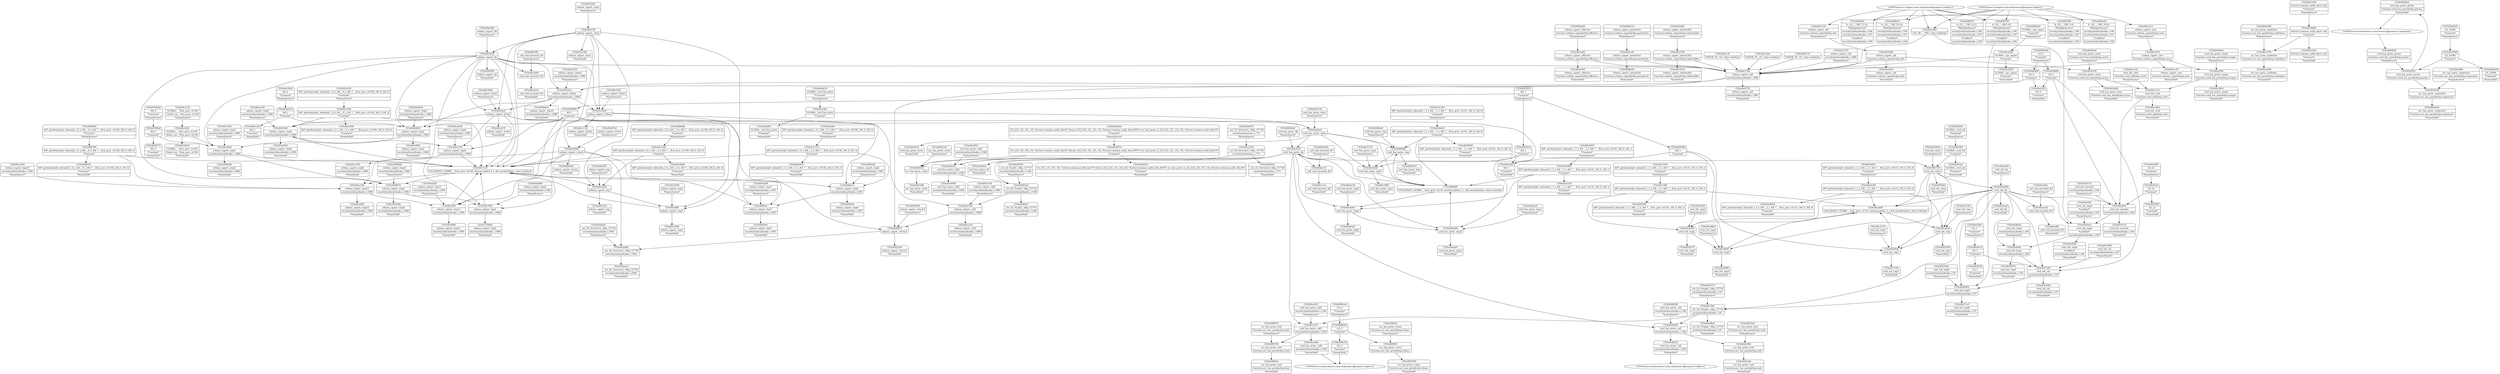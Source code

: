 digraph {
	CE0x40c0aa0 [shape=record,shape=Mrecord,label="{CE0x40c0aa0|selinux_capset:_if.end}"]
	CE0x40daf60 [shape=record,shape=Mrecord,label="{CE0x40daf60|GLOBAL:_cred_has_perm|*Constant*|*SummSink*}"]
	CE0x40d1010 [shape=record,shape=Mrecord,label="{CE0x40d1010|i64_2|*Constant*}"]
	CE0x40c6130 [shape=record,shape=Mrecord,label="{CE0x40c6130|cred_has_perm:_entry|*SummSource*}"]
	CE0x40df520 [shape=record,shape=Mrecord,label="{CE0x40df520|i64*_getelementptr_inbounds_(_6_x_i64_,_6_x_i64_*___llvm_gcov_ctr140,_i64_0,_i64_5)|*Constant*|*SummSink*}"]
	CE0x6039ab0 [shape=record,shape=Mrecord,label="{CE0x6039ab0|i64_0|*Constant*|*SummSource*}"]
	CE0x40e5860 [shape=record,shape=Mrecord,label="{CE0x40e5860|i64*_getelementptr_inbounds_(_2_x_i64_,_2_x_i64_*___llvm_gcov_ctr141,_i64_0,_i64_1)|*Constant*}"]
	CE0x40bc1a0 [shape=record,shape=Mrecord,label="{CE0x40bc1a0|i64_2|*Constant*|*SummSink*}"]
	CE0x40d1a60 [shape=record,shape=Mrecord,label="{CE0x40d1a60|avc_has_perm:_ssid|Function::avc_has_perm&Arg::ssid::|*SummSink*}"]
	CE0x40c9370 [shape=record,shape=Mrecord,label="{CE0x40c9370|i32_(i32,_i32,_i16,_i32,_%struct.common_audit_data*)*_bitcast_(i32_(i32,_i32,_i16,_i32,_%struct.common_audit_data.495*)*_avc_has_perm_to_i32_(i32,_i32,_i16,_i32,_%struct.common_audit_data*)*)|*Constant*}"]
	CE0x40cfc60 [shape=record,shape=Mrecord,label="{CE0x40cfc60|cred_sid:_tmp4|*LoadInst*|security/selinux/hooks.c,196|*SummSource*}"]
	CE0x40fba10 [shape=record,shape=Mrecord,label="{CE0x40fba10|selinux_capset:_tmp6|security/selinux/hooks.c,1987}"]
	CE0x40c3290 [shape=record,shape=Mrecord,label="{CE0x40c3290|selinux_capset:_tmp1|*SummSource*}"]
	CE0x40c3c60 [shape=record,shape=Mrecord,label="{CE0x40c3c60|selinux_capset:_tmp8|security/selinux/hooks.c,1989}"]
	CE0x40e89b0 [shape=record,shape=Mrecord,label="{CE0x40e89b0|i64*_getelementptr_inbounds_(_2_x_i64_,_2_x_i64_*___llvm_gcov_ctr141,_i64_0,_i64_0)|*Constant*|*SummSink*}"]
	CE0x40cf5d0 [shape=record,shape=Mrecord,label="{CE0x40cf5d0|i32_1|*Constant*|*SummSource*}"]
	CE0x40cce50 [shape=record,shape=Mrecord,label="{CE0x40cce50|selinux_capset:_call1|security/selinux/hooks.c,1989|*SummSink*}"]
	CE0x40d0e60 [shape=record,shape=Mrecord,label="{CE0x40d0e60|cred_has_perm:_tmp|*SummSource*}"]
	CE0x40e7f60 [shape=record,shape=Mrecord,label="{CE0x40e7f60|_ret_i32_%tmp6,_!dbg_!27716|security/selinux/hooks.c,197}"]
	"CONST[source:1(input),value:2(dynamic)][purpose:{object}]"
	CE0x40d0d80 [shape=record,shape=Mrecord,label="{CE0x40d0d80|cred_has_perm:_tmp}"]
	CE0x40d6bc0 [shape=record,shape=Mrecord,label="{CE0x40d6bc0|4:_i32,_:_CRE_20,24_|*MultipleSource*|security/selinux/hooks.c,196|security/selinux/hooks.c,197|*LoadInst*|security/selinux/hooks.c,196}"]
	CE0x40c4d60 [shape=record,shape=Mrecord,label="{CE0x40c4d60|%struct.common_audit_data*_null|*Constant*}"]
	CE0x40e2a30 [shape=record,shape=Mrecord,label="{CE0x40e2a30|selinux_capset:_tmp8|security/selinux/hooks.c,1989|*SummSource*}"]
	CE0x40d6a20 [shape=record,shape=Mrecord,label="{CE0x40d6a20|4:_i32,_:_CRE_16,20_|*MultipleSource*|security/selinux/hooks.c,196|security/selinux/hooks.c,197|*LoadInst*|security/selinux/hooks.c,196}"]
	CE0x40daaf0 [shape=record,shape=Mrecord,label="{CE0x40daaf0|cred_has_perm:_tmp3|*SummSink*}"]
	CE0x40f6f50 [shape=record,shape=Mrecord,label="{CE0x40f6f50|avc_has_perm:_tclass|Function::avc_has_perm&Arg::tclass::}"]
	CE0x40f3640 [shape=record,shape=Mrecord,label="{CE0x40f3640|cred_sid:_entry|*SummSink*}"]
	CE0x40e7960 [shape=record,shape=Mrecord,label="{CE0x40e7960|cred_sid:_sid|security/selinux/hooks.c,197|*SummSource*}"]
	CE0x40c1df0 [shape=record,shape=Mrecord,label="{CE0x40c1df0|selinux_capset:_tmp3|security/selinux/hooks.c,1986|*SummSource*}"]
	CE0x40bc250 [shape=record,shape=Mrecord,label="{CE0x40bc250|selinux_capset:_tmp|*SummSink*}"]
	CE0x40bbf90 [shape=record,shape=Mrecord,label="{CE0x40bbf90|i64_1|*Constant*}"]
	CE0x40f5380 [shape=record,shape=Mrecord,label="{CE0x40f5380|GLOBAL:_cred_sid|*Constant*}"]
	CE0x40d12a0 [shape=record,shape=Mrecord,label="{CE0x40d12a0|avc_has_perm:_entry|*SummSource*}"]
	CE0x40ceff0 [shape=record,shape=Mrecord,label="{CE0x40ceff0|_call_void_mcount()_#3|*SummSink*}"]
	CE0x40e4e30 [shape=record,shape=Mrecord,label="{CE0x40e4e30|cred_has_perm:_tmp2|*SummSource*}"]
	CE0x60399a0 [shape=record,shape=Mrecord,label="{CE0x60399a0|i64_0|*Constant*}"]
	CE0x40c5560 [shape=record,shape=Mrecord,label="{CE0x40c5560|avc_has_perm:_auditdata|Function::avc_has_perm&Arg::auditdata::|*SummSink*}"]
	CE0x40cfe90 [shape=record,shape=Mrecord,label="{CE0x40cfe90|cred_sid:_tmp5|security/selinux/hooks.c,196}"]
	CE0x40dad10 [shape=record,shape=Mrecord,label="{CE0x40dad10|_call_void_mcount()_#3|*SummSource*}"]
	CE0x40c3810 [shape=record,shape=Mrecord,label="{CE0x40c3810|i64_1|*Constant*|*SummSource*}"]
	CE0x40cc610 [shape=record,shape=Mrecord,label="{CE0x40cc610|cred_has_perm:_call1|security/selinux/hooks.c,1506|*SummSource*}"]
	CE0x40dada0 [shape=record,shape=Mrecord,label="{CE0x40dada0|cred_has_perm:_entry}"]
	CE0x40ceb20 [shape=record,shape=Mrecord,label="{CE0x40ceb20|_call_void_mcount()_#3|*SummSink*}"]
	CE0x40e8de0 [shape=record,shape=Mrecord,label="{CE0x40e8de0|cred_sid:_tmp5|security/selinux/hooks.c,196|*SummSource*}"]
	CE0x40d71c0 [shape=record,shape=Mrecord,label="{CE0x40d71c0|cred_sid:_tmp6|security/selinux/hooks.c,197|*SummSink*}"]
	CE0x40dae10 [shape=record,shape=Mrecord,label="{CE0x40dae10|GLOBAL:_cred_has_perm|*Constant*|*SummSource*}"]
	CE0x40c5700 [shape=record,shape=Mrecord,label="{CE0x40c5700|avc_has_perm:_auditdata|Function::avc_has_perm&Arg::auditdata::}"]
	CE0x40c53e0 [shape=record,shape=Mrecord,label="{CE0x40c53e0|%struct.common_audit_data*_null|*Constant*|*SummSink*}"]
	CE0x40ce430 [shape=record,shape=Mrecord,label="{CE0x40ce430|i64*_getelementptr_inbounds_(_6_x_i64_,_6_x_i64_*___llvm_gcov_ctr140,_i64_0,_i64_4)|*Constant*|*SummSource*}"]
	CE0x40f6fc0 [shape=record,shape=Mrecord,label="{CE0x40f6fc0|avc_has_perm:_tclass|Function::avc_has_perm&Arg::tclass::|*SummSource*}"]
	CE0x40bc040 [shape=record,shape=Mrecord,label="{CE0x40bc040|selinux_capset:_bb|*SummSource*}"]
	CE0x40c2e70 [shape=record,shape=Mrecord,label="{CE0x40c2e70|selinux_capset:_if.end|*SummSink*}"]
	CE0x40c7860 [shape=record,shape=Mrecord,label="{CE0x40c7860|cred_has_perm:_tmp1|*SummSink*}"]
	CE0x5499b00 [shape=record,shape=Mrecord,label="{CE0x5499b00|selinux_capset:_tmp4|security/selinux/hooks.c,1986|*SummSource*}"]
	CE0x40d3660 [shape=record,shape=Mrecord,label="{CE0x40d3660|i64_1|*Constant*}"]
	CE0x40e7b30 [shape=record,shape=Mrecord,label="{CE0x40e7b30|selinux_capset:_inheritable|Function::selinux_capset&Arg::inheritable::|*SummSink*}"]
	CE0x39b7060 [shape=record,shape=Mrecord,label="{CE0x39b7060|selinux_capset:_tmp5|security/selinux/hooks.c,1986}"]
	CE0x40ddfe0 [shape=record,shape=Mrecord,label="{CE0x40ddfe0|cred_has_perm:_perms|Function::cred_has_perm&Arg::perms::|*SummSink*}"]
	CE0x40db420 [shape=record,shape=Mrecord,label="{CE0x40db420|cred_has_perm:_call|security/selinux/hooks.c,1506|*SummSink*}"]
	CE0x40ce300 [shape=record,shape=Mrecord,label="{CE0x40ce300|i64*_getelementptr_inbounds_(_6_x_i64_,_6_x_i64_*___llvm_gcov_ctr140,_i64_0,_i64_4)|*Constant*}"]
	CE0x40ca690 [shape=record,shape=Mrecord,label="{CE0x40ca690|COLLAPSED:_GCMRE___llvm_gcov_ctr131_internal_global_2_x_i64_zeroinitializer:_elem_0:default:}"]
	CE0x40c31e0 [shape=record,shape=Mrecord,label="{CE0x40c31e0|COLLAPSED:_GCMRE___llvm_gcov_ctr140_internal_global_6_x_i64_zeroinitializer:_elem_0:default:}"]
	CE0x40e6e80 [shape=record,shape=Mrecord,label="{CE0x40e6e80|i64*_getelementptr_inbounds_(_2_x_i64_,_2_x_i64_*___llvm_gcov_ctr131,_i64_0,_i64_0)|*Constant*}"]
	CE0x40ddf00 [shape=record,shape=Mrecord,label="{CE0x40ddf00|cred_has_perm:_perms|Function::cred_has_perm&Arg::perms::|*SummSource*}"]
	CE0x40cd5a0 [shape=record,shape=Mrecord,label="{CE0x40cd5a0|GLOBAL:___llvm_gcov_ctr140|Global_var:__llvm_gcov_ctr140|*SummSink*}"]
	CE0x40d43b0 [shape=record,shape=Mrecord,label="{CE0x40d43b0|_ret_i32_%call2,_!dbg_!27719|security/selinux/hooks.c,1508|*SummSource*}"]
	CE0x40cd1f0 [shape=record,shape=Mrecord,label="{CE0x40cd1f0|selinux_capset:_tmp11|security/selinux/hooks.c,1990}"]
	CE0x40c7df0 [shape=record,shape=Mrecord,label="{CE0x40c7df0|i64*_getelementptr_inbounds_(_2_x_i64_,_2_x_i64_*___llvm_gcov_ctr131,_i64_0,_i64_1)|*Constant*}"]
	CE0x40d35f0 [shape=record,shape=Mrecord,label="{CE0x40d35f0|i64*_getelementptr_inbounds_(_2_x_i64_,_2_x_i64_*___llvm_gcov_ctr131,_i64_0,_i64_1)|*Constant*|*SummSink*}"]
	CE0x40ce720 [shape=record,shape=Mrecord,label="{CE0x40ce720|selinux_capset:_old|Function::selinux_capset&Arg::old::|*SummSource*}"]
	CE0x40c0730 [shape=record,shape=Mrecord,label="{CE0x40c0730|selinux_capset:_call|security/selinux/hooks.c,1984|*SummSink*}"]
	CE0x40ca260 [shape=record,shape=Mrecord,label="{CE0x40ca260|selinux_capset:_tmp10|security/selinux/hooks.c,1990|*SummSource*}"]
	CE0x40e0770 [shape=record,shape=Mrecord,label="{CE0x40e0770|_ret_i32_%tmp6,_!dbg_!27716|security/selinux/hooks.c,197|*SummSource*}"]
	CE0x40c3dc0 [shape=record,shape=Mrecord,label="{CE0x40c3dc0|cred_has_perm:_target|Function::cred_has_perm&Arg::target::|*SummSink*}"]
	CE0x40df420 [shape=record,shape=Mrecord,label="{CE0x40df420|_ret_i32_%call2,_!dbg_!27719|security/selinux/hooks.c,1508|*SummSink*}"]
	CE0x40c60a0 [shape=record,shape=Mrecord,label="{CE0x40c60a0|cred_has_perm:_actor|Function::cred_has_perm&Arg::actor::|*SummSource*}"]
	CE0x40c6e90 [shape=record,shape=Mrecord,label="{CE0x40c6e90|selinux_capset:_tmp2|security/selinux/hooks.c,1986|*SummSource*}"]
	CE0x40c8680 [shape=record,shape=Mrecord,label="{CE0x40c8680|i32_0|*Constant*}"]
	CE0x40c2d10 [shape=record,shape=Mrecord,label="{CE0x40c2d10|selinux_capset:_tobool|security/selinux/hooks.c,1986}"]
	CE0x40cc120 [shape=record,shape=Mrecord,label="{CE0x40cc120|GLOBAL:___llvm_gcov_ctr140|Global_var:__llvm_gcov_ctr140|*SummSource*}"]
	CE0x40c3550 [shape=record,shape=Mrecord,label="{CE0x40c3550|selinux_capset:_tobool|security/selinux/hooks.c,1986|*SummSource*}"]
	CE0x40bb750 [shape=record,shape=Mrecord,label="{CE0x40bb750|VOIDTB_TE:_CE:_elem_0:default:}"]
	CE0x40c2370 [shape=record,shape=Mrecord,label="{CE0x40c2370|selinux_capset:_call|security/selinux/hooks.c,1984|*SummSource*}"]
	CE0x40cc0b0 [shape=record,shape=Mrecord,label="{CE0x40cc0b0|selinux_capset:_tmp3|security/selinux/hooks.c,1986}"]
	CE0x40d2e90 [shape=record,shape=Mrecord,label="{CE0x40d2e90|selinux_capset:_retval.0|*SummSink*}"]
	CE0x40e4a80 [shape=record,shape=Mrecord,label="{CE0x40e4a80|selinux_capset:_tmp7|security/selinux/hooks.c,1987|*SummSource*}"]
	CE0x40d4600 [shape=record,shape=Mrecord,label="{CE0x40d4600|selinux_capset:_tmp2|security/selinux/hooks.c,1986}"]
	CE0x40e5f20 [shape=record,shape=Mrecord,label="{CE0x40e5f20|cred_has_perm:_perms|Function::cred_has_perm&Arg::perms::}"]
	CE0x40e29c0 [shape=record,shape=Mrecord,label="{CE0x40e29c0|selinux_capset:_tmp8|security/selinux/hooks.c,1989|*SummSink*}"]
	CE0x5fb8860 [shape=record,shape=Mrecord,label="{CE0x5fb8860|i64*_getelementptr_inbounds_(_6_x_i64_,_6_x_i64_*___llvm_gcov_ctr140,_i64_0,_i64_5)|*Constant*|*SummSource*}"]
	CE0x40db530 [shape=record,shape=Mrecord,label="{CE0x40db530|avc_has_perm:_entry}"]
	CE0x40e2b30 [shape=record,shape=Mrecord,label="{CE0x40e2b30|selinux_capset:_tmp9|security/selinux/hooks.c,1989|*SummSource*}"]
	CE0x40e1180 [shape=record,shape=Mrecord,label="{CE0x40e1180|selinux_capset:_tmp9|security/selinux/hooks.c,1989|*SummSink*}"]
	CE0x40d19a0 [shape=record,shape=Mrecord,label="{CE0x40d19a0|avc_has_perm:_ssid|Function::avc_has_perm&Arg::ssid::|*SummSource*}"]
	CE0x40e9070 [shape=record,shape=Mrecord,label="{CE0x40e9070|cred_sid:_tmp5|security/selinux/hooks.c,196|*SummSink*}"]
	"CONST[source:0(mediator),value:2(dynamic)][purpose:{object}]"
	CE0x40e55c0 [shape=record,shape=Mrecord,label="{CE0x40e55c0|i64_1|*Constant*}"]
	CE0x40e27f0 [shape=record,shape=Mrecord,label="{CE0x40e27f0|selinux_capset:_entry}"]
	CE0x40e6890 [shape=record,shape=Mrecord,label="{CE0x40e6890|i64*_getelementptr_inbounds_(_2_x_i64_,_2_x_i64_*___llvm_gcov_ctr131,_i64_0,_i64_0)|*Constant*|*SummSink*}"]
	CE0x40d1900 [shape=record,shape=Mrecord,label="{CE0x40d1900|avc_has_perm:_ssid|Function::avc_has_perm&Arg::ssid::}"]
	CE0x40e8c10 [shape=record,shape=Mrecord,label="{CE0x40e8c10|i32_1|*Constant*}"]
	CE0x40f7090 [shape=record,shape=Mrecord,label="{CE0x40f7090|avc_has_perm:_tclass|Function::avc_has_perm&Arg::tclass::|*SummSink*}"]
	CE0x40e91f0 [shape=record,shape=Mrecord,label="{CE0x40e91f0|i32_1|*Constant*|*SummSink*}"]
	CE0x40ca700 [shape=record,shape=Mrecord,label="{CE0x40ca700|cred_sid:_tmp|*SummSource*}"]
	CE0x40d9350 [shape=record,shape=Mrecord,label="{CE0x40d9350|selinux_capset:_retval.0|*SummSource*}"]
	CE0x40c8f20 [shape=record,shape=Mrecord,label="{CE0x40c8f20|cred_has_perm:_call2|security/selinux/hooks.c,1508|*SummSource*}"]
	CE0x40f6740 [shape=record,shape=Mrecord,label="{CE0x40f6740|avc_has_perm:_tsid|Function::avc_has_perm&Arg::tsid::}"]
	CE0x40ca0f0 [shape=record,shape=Mrecord,label="{CE0x40ca0f0|selinux_capset:_tmp10|security/selinux/hooks.c,1990|*SummSink*}"]
	CE0x40e0660 [shape=record,shape=Mrecord,label="{CE0x40e0660|cred_sid:_entry|*SummSource*}"]
	CE0x5499b70 [shape=record,shape=Mrecord,label="{CE0x5499b70|selinux_capset:_tmp4|security/selinux/hooks.c,1986}"]
	CE0x40cb6f0 [shape=record,shape=Mrecord,label="{CE0x40cb6f0|selinux_capset:_inheritable|Function::selinux_capset&Arg::inheritable::|*SummSource*}"]
	CE0x40c6c20 [shape=record,shape=Mrecord,label="{CE0x40c6c20|cred_has_perm:_bb}"]
	CE0x40c2b00 [shape=record,shape=Mrecord,label="{CE0x40c2b00|_call_void_mcount()_#3}"]
	CE0x40e13e0 [shape=record,shape=Mrecord,label="{CE0x40e13e0|selinux_capset:_call1|security/selinux/hooks.c,1989}"]
	CE0x40daa30 [shape=record,shape=Mrecord,label="{CE0x40daa30|cred_has_perm:_tmp3|*SummSource*}"]
	CE0x40f5500 [shape=record,shape=Mrecord,label="{CE0x40f5500|GLOBAL:_cred_sid|*Constant*|*SummSource*}"]
	CE0x40c9090 [shape=record,shape=Mrecord,label="{CE0x40c9090|cred_has_perm:_call2|security/selinux/hooks.c,1508|*SummSink*}"]
	CE0x40ce9a0 [shape=record,shape=Mrecord,label="{CE0x40ce9a0|128:_i8*,_:_CRE:_elem_0:default:}"]
	CE0x40cef20 [shape=record,shape=Mrecord,label="{CE0x40cef20|_call_void_mcount()_#3|*SummSource*}"]
	CE0x40e60e0 [shape=record,shape=Mrecord,label="{CE0x40e60e0|cred_has_perm:_target|Function::cred_has_perm&Arg::target::|*SummSource*}"]
	CE0x40c8e40 [shape=record,shape=Mrecord,label="{CE0x40c8e40|cred_has_perm:_call2|security/selinux/hooks.c,1508}"]
	CE0x40d00e0 [shape=record,shape=Mrecord,label="{CE0x40d00e0|GLOBAL:_cap_capset|*Constant*|*SummSource*}"]
	CE0x40c34a0 [shape=record,shape=Mrecord,label="{CE0x40c34a0|i64_2|*Constant*|*SummSource*}"]
	CE0x5774860 [shape=record,shape=Mrecord,label="{CE0x5774860|selinux_capset:_tmp5|security/selinux/hooks.c,1986|*SummSink*}"]
	CE0x40e5330 [shape=record,shape=Mrecord,label="{CE0x40e5330|selinux_capset:_tmp9|security/selinux/hooks.c,1989}"]
	CE0x40f6bb0 [shape=record,shape=Mrecord,label="{CE0x40f6bb0|i16_2|*Constant*}"]
	CE0x40f6e50 [shape=record,shape=Mrecord,label="{CE0x40f6e50|i16_2|*Constant*|*SummSink*}"]
	CE0x40cbec0 [shape=record,shape=Mrecord,label="{CE0x40cbec0|_ret_i32_%retval.0,_!dbg_!27726|security/selinux/hooks.c,1990|*SummSink*}"]
	CE0x40c5c80 [shape=record,shape=Mrecord,label="{CE0x40c5c80|i64_1|*Constant*|*SummSink*}"]
	CE0x40bd560 [shape=record,shape=Mrecord,label="{CE0x40bd560|i32_0|*Constant*|*SummSource*}"]
	CE0x40cfae0 [shape=record,shape=Mrecord,label="{CE0x40cfae0|cred_sid:_tmp4|*LoadInst*|security/selinux/hooks.c,196}"]
	CE0x40d0df0 [shape=record,shape=Mrecord,label="{CE0x40d0df0|COLLAPSED:_GCMRE___llvm_gcov_ctr141_internal_global_2_x_i64_zeroinitializer:_elem_0:default:}"]
	CE0x40c1920 [shape=record,shape=Mrecord,label="{CE0x40c1920|selinux_capset:_tmp}"]
	CE0x40e0d70 [shape=record,shape=Mrecord,label="{CE0x40e0d70|i64*_getelementptr_inbounds_(_2_x_i64_,_2_x_i64_*___llvm_gcov_ctr141,_i64_0,_i64_1)|*Constant*|*SummSource*}"]
	CE0x40cc470 [shape=record,shape=Mrecord,label="{CE0x40cc470|cred_has_perm:_call1|security/selinux/hooks.c,1506}"]
	CE0x40cd0f0 [shape=record,shape=Mrecord,label="{CE0x40cd0f0|selinux_capset:_tmp11|security/selinux/hooks.c,1990|*SummSink*}"]
	CE0x40cf710 [shape=record,shape=Mrecord,label="{CE0x40cf710|cred_sid:_security|security/selinux/hooks.c,196|*SummSource*}"]
	CE0x40e7ce0 [shape=record,shape=Mrecord,label="{CE0x40e7ce0|cred_sid:_cred|Function::cred_sid&Arg::cred::|*SummSource*}"]
	CE0x40cf3b0 [shape=record,shape=Mrecord,label="{CE0x40cf3b0|i32_22|*Constant*|*SummSink*}"]
	CE0x40fcd00 [shape=record,shape=Mrecord,label="{CE0x40fcd00|i64*_getelementptr_inbounds_(_6_x_i64_,_6_x_i64_*___llvm_gcov_ctr140,_i64_0,_i64_3)|*Constant*|*SummSource*}"]
	CE0x40e5a00 [shape=record,shape=Mrecord,label="{CE0x40e5a00|selinux_capset:_effective|Function::selinux_capset&Arg::effective::}"]
	CE0x40cfd40 [shape=record,shape=Mrecord,label="{CE0x40cfd40|cred_sid:_tmp4|*LoadInst*|security/selinux/hooks.c,196|*SummSink*}"]
	CE0x40db380 [shape=record,shape=Mrecord,label="{CE0x40db380|cred_has_perm:_call|security/selinux/hooks.c,1506|*SummSource*}"]
	CE0x40c20b0 [shape=record,shape=Mrecord,label="{CE0x40c20b0|selinux_capset:_tmp1|*SummSink*}"]
	CE0x40f6870 [shape=record,shape=Mrecord,label="{CE0x40f6870|avc_has_perm:_tsid|Function::avc_has_perm&Arg::tsid::|*SummSource*}"]
	CE0x40de980 [shape=record,shape=Mrecord,label="{CE0x40de980|selinux_capset:_tmp5|security/selinux/hooks.c,1986|*SummSource*}"]
	CE0x40fa9c0 [shape=record,shape=Mrecord,label="{CE0x40fa9c0|selinux_capset:_tmp7|security/selinux/hooks.c,1987|*SummSink*}"]
	CE0x40e7290 [shape=record,shape=Mrecord,label="{CE0x40e7290|cred_sid:_sid|security/selinux/hooks.c,197}"]
	CE0x40c0100 [shape=record,shape=Mrecord,label="{CE0x40c0100|selinux_capset:_effective|Function::selinux_capset&Arg::effective::|*SummSink*}"]
	CE0x40e7c10 [shape=record,shape=Mrecord,label="{CE0x40e7c10|cred_sid:_cred|Function::cred_sid&Arg::cred::}"]
	CE0x40dcca0 [shape=record,shape=Mrecord,label="{CE0x40dcca0|selinux_capset:_permitted|Function::selinux_capset&Arg::permitted::}"]
	CE0x40c9610 [shape=record,shape=Mrecord,label="{CE0x40c9610|i32_(i32,_i32,_i16,_i32,_%struct.common_audit_data*)*_bitcast_(i32_(i32,_i32,_i16,_i32,_%struct.common_audit_data.495*)*_avc_has_perm_to_i32_(i32,_i32,_i16,_i32,_%struct.common_audit_data*)*)|*Constant*|*SummSink*}"]
	CE0x40be830 [shape=record,shape=Mrecord,label="{CE0x40be830|selinux_capset:_return|*SummSink*}"]
	CE0x40ca620 [shape=record,shape=Mrecord,label="{CE0x40ca620|cred_sid:_tmp}"]
	CE0x40c7c90 [shape=record,shape=Mrecord,label="{CE0x40c7c90|cred_sid:_tmp1|*SummSink*}"]
	CE0x40e1cc0 [shape=record,shape=Mrecord,label="{CE0x40e1cc0|_call_void_mcount()_#3|*SummSink*}"]
	CE0x40dcc30 [shape=record,shape=Mrecord,label="{CE0x40dcc30|VOIDTB_TE:_CE:_elem_0:default:}"]
	CE0x39b70d0 [shape=record,shape=Mrecord,label="{CE0x39b70d0|selinux_capset:_tmp4|security/selinux/hooks.c,1986|*SummSink*}"]
	CE0x40e6280 [shape=record,shape=Mrecord,label="{CE0x40e6280|avc_has_perm:_auditdata|Function::avc_has_perm&Arg::auditdata::|*SummSource*}"]
	CE0x40cc6d0 [shape=record,shape=Mrecord,label="{CE0x40cc6d0|cred_has_perm:_call1|security/selinux/hooks.c,1506|*SummSink*}"]
	CE0x5fb8760 [shape=record,shape=Mrecord,label="{CE0x5fb8760|i64*_getelementptr_inbounds_(_6_x_i64_,_6_x_i64_*___llvm_gcov_ctr140,_i64_0,_i64_5)|*Constant*}"]
	CE0x40d0be0 [shape=record,shape=Mrecord,label="{CE0x40d0be0|cred_has_perm:_bb|*SummSource*}"]
	CE0x40ca510 [shape=record,shape=Mrecord,label="{CE0x40ca510|selinux_capset:_new|Function::selinux_capset&Arg::new::|*SummSource*}"]
	CE0x40f5df0 [shape=record,shape=Mrecord,label="{CE0x40f5df0|4:_i32,_:_CRE_0,4_|*MultipleSource*|security/selinux/hooks.c,196|security/selinux/hooks.c,197|*LoadInst*|security/selinux/hooks.c,196}"]
	CE0x40c8370 [shape=record,shape=Mrecord,label="{CE0x40c8370|cred_sid:_tmp2|*SummSink*}"]
	CE0x40c0ff0 [shape=record,shape=Mrecord,label="{CE0x40c0ff0|selinux_capset:_tmp1}"]
	CE0x40c4000 [shape=record,shape=Mrecord,label="{CE0x40c4000|i32_16384|*Constant*}"]
	"CONST[source:0(mediator),value:0(static)][purpose:{operation}]"
	CE0x40ddcb0 [shape=record,shape=Mrecord,label="{CE0x40ddcb0|i32_16384|*Constant*|*SummSource*}"]
	CE0x40c4fb0 [shape=record,shape=Mrecord,label="{CE0x40c4fb0|avc_has_perm:_requested|Function::avc_has_perm&Arg::requested::|*SummSource*}"]
	CE0x40e1450 [shape=record,shape=Mrecord,label="{CE0x40e1450|selinux_capset:_call1|security/selinux/hooks.c,1989|*SummSource*}"]
	CE0x40dd770 [shape=record,shape=Mrecord,label="{CE0x40dd770|i64_0|*Constant*|*SummSink*}"]
	CE0x40ddf70 [shape=record,shape=Mrecord,label="{CE0x40ddf70|selinux_capset:_retval.0}"]
	CE0x40e5630 [shape=record,shape=Mrecord,label="{CE0x40e5630|cred_has_perm:_tmp1}"]
	CE0x40cee50 [shape=record,shape=Mrecord,label="{CE0x40cee50|_call_void_mcount()_#3}"]
	CE0x40c17c0 [shape=record,shape=Mrecord,label="{CE0x40c17c0|selinux_capset:_if.then|*SummSink*}"]
	CE0x40bd480 [shape=record,shape=Mrecord,label="{CE0x40bd480|i32_0|*Constant*}"]
	CE0x40bba00 [shape=record,shape=Mrecord,label="{CE0x40bba00|selinux_capset:_effective|Function::selinux_capset&Arg::effective::|*SummSource*}"]
	CE0x40ccde0 [shape=record,shape=Mrecord,label="{CE0x40ccde0|GLOBAL:_cred_has_perm|*Constant*}"]
	"CONST[source:0(mediator),value:2(dynamic)][purpose:{subject}]"
	CE0x40c2790 [shape=record,shape=Mrecord,label="{CE0x40c2790|selinux_capset:_inheritable|Function::selinux_capset&Arg::inheritable::}"]
	CE0x40cbbd0 [shape=record,shape=Mrecord,label="{CE0x40cbbd0|_ret_i32_%retval.0,_!dbg_!27726|security/selinux/hooks.c,1990}"]
	CE0x40d42a0 [shape=record,shape=Mrecord,label="{CE0x40d42a0|_ret_i32_%call2,_!dbg_!27719|security/selinux/hooks.c,1508}"]
	CE0x40cd7e0 [shape=record,shape=Mrecord,label="{CE0x40cd7e0|selinux_capset:_return|*SummSource*}"]
	CE0x40e7ba0 [shape=record,shape=Mrecord,label="{CE0x40e7ba0|VOIDTB_TE:_CE:_elem_0:default:}"]
	CE0x40da990 [shape=record,shape=Mrecord,label="{CE0x40da990|cred_has_perm:_tmp3}"]
	CE0x40e7db0 [shape=record,shape=Mrecord,label="{CE0x40e7db0|cred_sid:_cred|Function::cred_sid&Arg::cred::|*SummSink*}"]
	CE0x40fded0 [shape=record,shape=Mrecord,label="{CE0x40fded0|selinux_capset:_tmp6|security/selinux/hooks.c,1987|*SummSink*}"]
	CE0x40ca160 [shape=record,shape=Mrecord,label="{CE0x40ca160|selinux_capset:_tmp10|security/selinux/hooks.c,1990}"]
	CE0x4101500 [shape=record,shape=Mrecord,label="{CE0x4101500|i64*_getelementptr_inbounds_(_2_x_i64_,_2_x_i64_*___llvm_gcov_ctr141,_i64_0,_i64_0)|*Constant*|*SummSource*}"]
	CE0x40e6a90 [shape=record,shape=Mrecord,label="{CE0x40e6a90|cred_sid:_bb|*SummSource*}"]
	CE0x40db280 [shape=record,shape=Mrecord,label="{CE0x40db280|selinux_capset:_permitted|Function::selinux_capset&Arg::permitted::|*SummSink*}"]
	CE0x40d1490 [shape=record,shape=Mrecord,label="{CE0x40d1490|avc_has_perm:_entry|*SummSink*}"]
	CE0x40db9d0 [shape=record,shape=Mrecord,label="{CE0x40db9d0|i64*_getelementptr_inbounds_(_6_x_i64_,_6_x_i64_*___llvm_gcov_ctr140,_i64_0,_i64_0)|*Constant*|*SummSource*}"]
	CE0x40de910 [shape=record,shape=Mrecord,label="{CE0x40de910|i64*_getelementptr_inbounds_(_6_x_i64_,_6_x_i64_*___llvm_gcov_ctr140,_i64_0,_i64_3)|*Constant*|*SummSink*}"]
	CE0x40c0040 [shape=record,shape=Mrecord,label="{CE0x40c0040|selinux_capset:_return}"]
	CE0x40e5550 [shape=record,shape=Mrecord,label="{CE0x40e5550|i64*_getelementptr_inbounds_(_2_x_i64_,_2_x_i64_*___llvm_gcov_ctr141,_i64_0,_i64_1)|*Constant*|*SummSink*}"]
	CE0x40e4ea0 [shape=record,shape=Mrecord,label="{CE0x40e4ea0|cred_has_perm:_tmp2|*SummSink*}"]
	CE0x40e08a0 [shape=record,shape=Mrecord,label="{CE0x40e08a0|_ret_i32_%tmp6,_!dbg_!27716|security/selinux/hooks.c,197|*SummSink*}"]
	CE0x40f5f50 [shape=record,shape=Mrecord,label="{CE0x40f5f50|4:_i32,_:_CRE_4,8_|*MultipleSource*|security/selinux/hooks.c,196|security/selinux/hooks.c,197|*LoadInst*|security/selinux/hooks.c,196}"]
	CE0x40c3760 [shape=record,shape=Mrecord,label="{CE0x40c3760|selinux_capset:_call|security/selinux/hooks.c,1984}"]
	CE0x40cbd50 [shape=record,shape=Mrecord,label="{CE0x40cbd50|_ret_i32_%retval.0,_!dbg_!27726|security/selinux/hooks.c,1990|*SummSource*}"]
	CE0x40bc0f0 [shape=record,shape=Mrecord,label="{CE0x40bc0f0|_call_void_mcount()_#3|*SummSource*}"]
	CE0x40c0520 [shape=record,shape=Mrecord,label="{CE0x40c0520|selinux_capset:_bb}"]
	CE0x40e6400 [shape=record,shape=Mrecord,label="{CE0x40e6400|cred_sid:_bb}"]
	CE0x40db210 [shape=record,shape=Mrecord,label="{CE0x40db210|selinux_capset:_permitted|Function::selinux_capset&Arg::permitted::|*SummSource*}"]
	CE0x40cf2c0 [shape=record,shape=Mrecord,label="{CE0x40cf2c0|i32_22|*Constant*}"]
	CE0x40d70a0 [shape=record,shape=Mrecord,label="{CE0x40d70a0|cred_sid:_tmp6|security/selinux/hooks.c,197|*SummSource*}"]
	CE0x40e6f50 [shape=record,shape=Mrecord,label="{CE0x40e6f50|i64*_getelementptr_inbounds_(_2_x_i64_,_2_x_i64_*___llvm_gcov_ctr131,_i64_0,_i64_0)|*Constant*|*SummSource*}"]
	CE0x40dde00 [shape=record,shape=Mrecord,label="{CE0x40dde00|i32_16384|*Constant*|*SummSink*}"]
	CE0x40c6de0 [shape=record,shape=Mrecord,label="{CE0x40c6de0|cred_has_perm:_bb|*SummSink*}"]
	"CONST[source:1(input),value:2(dynamic)][purpose:{subject}]"
	CE0x40f6010 [shape=record,shape=Mrecord,label="{CE0x40f6010|4:_i32,_:_CRE_8,12_|*MultipleSource*|security/selinux/hooks.c,196|security/selinux/hooks.c,197|*LoadInst*|security/selinux/hooks.c,196}"]
	CE0x40cc040 [shape=record,shape=Mrecord,label="{CE0x40cc040|GLOBAL:___llvm_gcov_ctr140|Global_var:__llvm_gcov_ctr140}"]
	CE0x40c8840 [shape=record,shape=Mrecord,label="{CE0x40c8840|cred_sid:_tmp3}"]
	CE0x40cd2f0 [shape=record,shape=Mrecord,label="{CE0x40cd2f0|selinux_capset:_tmp11|security/selinux/hooks.c,1990|*SummSource*}"]
	CE0x40e6ca0 [shape=record,shape=Mrecord,label="{CE0x40e6ca0|cred_sid:_bb|*SummSink*}"]
	CE0x40c8980 [shape=record,shape=Mrecord,label="{CE0x40c8980|cred_sid:_tmp3|*SummSink*}"]
	CE0x40c8300 [shape=record,shape=Mrecord,label="{CE0x40c8300|cred_sid:_tmp2|*SummSource*}"]
	CE0x5499a90 [shape=record,shape=Mrecord,label="{CE0x5499a90|selinux_capset:_tmp3|security/selinux/hooks.c,1986|*SummSink*}"]
	CE0x5e7e1c0 [shape=record,shape=Mrecord,label="{CE0x5e7e1c0|i64*_getelementptr_inbounds_(_6_x_i64_,_6_x_i64_*___llvm_gcov_ctr140,_i64_0,_i64_3)|*Constant*}"]
	CE0x40e5f90 [shape=record,shape=Mrecord,label="{CE0x40e5f90|cred_has_perm:_target|Function::cred_has_perm&Arg::target::}"]
	CE0x40e4220 [shape=record,shape=Mrecord,label="{CE0x40e4220|i32_0|*Constant*|*SummSink*}"]
	CE0x40f6ce0 [shape=record,shape=Mrecord,label="{CE0x40f6ce0|i16_2|*Constant*|*SummSource*}"]
	CE0x40e57c0 [shape=record,shape=Mrecord,label="{CE0x40e57c0|cred_has_perm:_tmp1|*SummSource*}"]
	CE0x40bb560 [shape=record,shape=Mrecord,label="{CE0x40bb560|selinux_capset:_tmp|*SummSource*}"]
	CE0x40e22a0 [shape=record,shape=Mrecord,label="{CE0x40e22a0|i64*_getelementptr_inbounds_(_6_x_i64_,_6_x_i64_*___llvm_gcov_ctr140,_i64_0,_i64_0)|*Constant*}"]
	CE0x40bb610 [shape=record,shape=Mrecord,label="{CE0x40bb610|selinux_capset:_tobool|security/selinux/hooks.c,1986|*SummSink*}"]
	CE0x40c6330 [shape=record,shape=Mrecord,label="{CE0x40c6330|cred_has_perm:_actor|Function::cred_has_perm&Arg::actor::}"]
	CE0x40d3f90 [shape=record,shape=Mrecord,label="{CE0x40d3f90|selinux_capset:_bb|*SummSink*}"]
	CE0x40c94a0 [shape=record,shape=Mrecord,label="{CE0x40c94a0|i32_(i32,_i32,_i16,_i32,_%struct.common_audit_data*)*_bitcast_(i32_(i32,_i32,_i16,_i32,_%struct.common_audit_data.495*)*_avc_has_perm_to_i32_(i32,_i32,_i16,_i32,_%struct.common_audit_data*)*)|*Constant*|*SummSource*}"]
	CE0x40d16e0 [shape=record,shape=Mrecord,label="{CE0x40d16e0|avc_has_perm:_requested|Function::avc_has_perm&Arg::requested::|*SummSink*}"]
	CE0x40ce6b0 [shape=record,shape=Mrecord,label="{CE0x40ce6b0|selinux_capset:_old|Function::selinux_capset&Arg::old::}"]
	CE0x40cf640 [shape=record,shape=Mrecord,label="{CE0x40cf640|cred_sid:_security|security/selinux/hooks.c,196}"]
	CE0x40c3600 [shape=record,shape=Mrecord,label="{CE0x40c3600|selinux_capset:_if.end|*SummSource*}"]
	CE0x40c7a70 [shape=record,shape=Mrecord,label="{CE0x40c7a70|cred_sid:_tmp1|*SummSource*}"]
	CE0x40e6470 [shape=record,shape=Mrecord,label="{CE0x40e6470|_ret_i32_%retval.0,_!dbg_!27728|security/selinux/avc.c,775|*SummSource*}"]
	CE0x40c5290 [shape=record,shape=Mrecord,label="{CE0x40c5290|%struct.common_audit_data*_null|*Constant*|*SummSource*}"]
	CE0x40e6650 [shape=record,shape=Mrecord,label="{CE0x40e6650|_ret_i32_%retval.0,_!dbg_!27728|security/selinux/avc.c,775|*SummSink*}"]
	CE0x40d36d0 [shape=record,shape=Mrecord,label="{CE0x40d36d0|cred_sid:_tmp1}"]
	CE0x40ced50 [shape=record,shape=Mrecord,label="{CE0x40ced50|GLOBAL:_cap_capset|*Constant*|*SummSink*}"]
	CE0x40c6210 [shape=record,shape=Mrecord,label="{CE0x40c6210|cred_has_perm:_entry|*SummSink*}"]
	CE0x40f6360 [shape=record,shape=Mrecord,label="{CE0x40f6360|4:_i32,_:_CRE_12,16_|*MultipleSource*|security/selinux/hooks.c,196|security/selinux/hooks.c,197|*LoadInst*|security/selinux/hooks.c,196}"]
	CE0x40dd070 [shape=record,shape=Mrecord,label="{CE0x40dd070|cred_has_perm:_tmp|*SummSink*}"]
	CE0x40c8b00 [shape=record,shape=Mrecord,label="{CE0x40c8b00|i64*_getelementptr_inbounds_(_6_x_i64_,_6_x_i64_*___llvm_gcov_ctr140,_i64_0,_i64_0)|*Constant*|*SummSink*}"]
	CE0x40c6fb0 [shape=record,shape=Mrecord,label="{CE0x40c6fb0|selinux_capset:_tmp2|security/selinux/hooks.c,1986|*SummSink*}"]
	CE0x40cf4d0 [shape=record,shape=Mrecord,label="{CE0x40cf4d0|i32_22|*Constant*|*SummSource*}"]
	CE0x40e5eb0 [shape=record,shape=Mrecord,label="{CE0x40e5eb0|cred_has_perm:_actor|Function::cred_has_perm&Arg::actor::|*SummSink*}"]
	CE0x40ca580 [shape=record,shape=Mrecord,label="{CE0x40ca580|GLOBAL:_cap_capset|*Constant*}"]
	CE0x40f5720 [shape=record,shape=Mrecord,label="{CE0x40f5720|cred_sid:_entry}"]
	CE0x40c5220 [shape=record,shape=Mrecord,label="{CE0x40c5220|_ret_i32_%retval.0,_!dbg_!27728|security/selinux/avc.c,775}"]
	CE0x40c26e0 [shape=record,shape=Mrecord,label="{CE0x40c26e0|selinux_capset:_if.then}"]
	CE0x40ccc30 [shape=record,shape=Mrecord,label="{CE0x40ccc30|selinux_capset:_new|Function::selinux_capset&Arg::new::|*SummSink*}"]
	CE0x40ce290 [shape=record,shape=Mrecord,label="{CE0x40ce290|i64*_getelementptr_inbounds_(_6_x_i64_,_6_x_i64_*___llvm_gcov_ctr140,_i64_0,_i64_4)|*Constant*|*SummSink*}"]
	CE0x40da800 [shape=record,shape=Mrecord,label="{CE0x40da800|cred_has_perm:_call|security/selinux/hooks.c,1506}"]
	CE0x40c38c0 [shape=record,shape=Mrecord,label="{CE0x40c38c0|selinux_capset:_old|Function::selinux_capset&Arg::old::|*SummSink*}"]
	CE0x40ff1a0 [shape=record,shape=Mrecord,label="{CE0x40ff1a0|selinux_capset:_tmp7|security/selinux/hooks.c,1987}"]
	CE0x40cf7e0 [shape=record,shape=Mrecord,label="{CE0x40cf7e0|cred_sid:_security|security/selinux/hooks.c,196|*SummSink*}"]
	CE0x40dac10 [shape=record,shape=Mrecord,label="{CE0x40dac10|_call_void_mcount()_#3}"]
	CE0x40fba80 [shape=record,shape=Mrecord,label="{CE0x40fba80|selinux_capset:_tmp6|security/selinux/hooks.c,1987|*SummSource*}"]
	CE0x40f69e0 [shape=record,shape=Mrecord,label="{CE0x40f69e0|avc_has_perm:_tsid|Function::avc_has_perm&Arg::tsid::|*SummSink*}"]
	CE0x40d6d60 [shape=record,shape=Mrecord,label="{CE0x40d6d60|cred_sid:_tmp6|security/selinux/hooks.c,197}"]
	CE0x40c88b0 [shape=record,shape=Mrecord,label="{CE0x40c88b0|cred_sid:_tmp3|*SummSource*}"]
	CE0x40f55e0 [shape=record,shape=Mrecord,label="{CE0x40f55e0|GLOBAL:_cred_sid|*Constant*|*SummSink*}"]
	CE0x40c5f40 [shape=record,shape=Mrecord,label="{CE0x40c5f40|selinux_capset:_entry|*SummSource*}"]
	CE0x40d3560 [shape=record,shape=Mrecord,label="{CE0x40d3560|cred_sid:_tmp|*SummSink*}"]
	CE0x40c7e60 [shape=record,shape=Mrecord,label="{CE0x40c7e60|i64*_getelementptr_inbounds_(_2_x_i64_,_2_x_i64_*___llvm_gcov_ctr131,_i64_0,_i64_1)|*Constant*|*SummSource*}"]
	CE0x40e8a20 [shape=record,shape=Mrecord,label="{CE0x40e8a20|i64*_getelementptr_inbounds_(_2_x_i64_,_2_x_i64_*___llvm_gcov_ctr141,_i64_0,_i64_0)|*Constant*}"]
	CE0x40c4e40 [shape=record,shape=Mrecord,label="{CE0x40c4e40|avc_has_perm:_requested|Function::avc_has_perm&Arg::requested::}"]
	CE0x40c1360 [shape=record,shape=Mrecord,label="{CE0x40c1360|selinux_capset:_entry|*SummSink*}"]
	CE0x40c8290 [shape=record,shape=Mrecord,label="{CE0x40c8290|cred_sid:_tmp2}"]
	CE0x40c5a70 [shape=record,shape=Mrecord,label="{CE0x40c5a70|selinux_capset:_new|Function::selinux_capset&Arg::new::}"]
	CE0x40c1f50 [shape=record,shape=Mrecord,label="{CE0x40c1f50|selinux_capset:_if.then|*SummSource*}"]
	CE0x40e9280 [shape=record,shape=Mrecord,label="{CE0x40e9280|cred_sid:_sid|security/selinux/hooks.c,197|*SummSink*}"]
	CE0x40e4dc0 [shape=record,shape=Mrecord,label="{CE0x40e4dc0|cred_has_perm:_tmp2}"]
	CE0x40c1920 -> CE0x40c0ff0
	CE0x40dada0 -> CE0x40e5630
	"CONST[source:1(input),value:2(dynamic)][purpose:{subject}]" -> CE0x40ce720
	CE0x40e0d70 -> CE0x40e5860
	CE0x40c3290 -> CE0x40c0ff0
	CE0x40ca260 -> CE0x40ca160
	CE0x40c3760 -> CE0x40ddf70
	CE0x40e6400 -> CE0x40cfae0
	CE0x40f5720 -> CE0x40e6400
	CE0x40cd1f0 -> CE0x40c31e0
	CE0x40c3c60 -> CE0x40e5330
	CE0x40ce6b0 -> CE0x40c6330
	CE0x40ddf70 -> CE0x40cbbd0
	CE0x40cf5d0 -> CE0x40e8c10
	CE0x40c1f50 -> CE0x40c26e0
	CE0x40c5220 -> CE0x40c8e40
	CE0x40e6400 -> CE0x40cf640
	CE0x40c5700 -> CE0x40c5560
	"CONST[source:1(input),value:2(dynamic)][purpose:{object}]" -> CE0x40ce9a0
	CE0x40e22a0 -> CE0x40c8b00
	CE0x40e27f0 -> CE0x40c31e0
	CE0x40c2d10 -> CE0x40c26e0
	CE0x40e5630 -> CE0x40c7860
	CE0x40d4600 -> CE0x40cc0b0
	CE0x40c0aa0 -> CE0x40c31e0
	CE0x40e55c0 -> CE0x40e5630
	CE0x40e5860 -> CE0x40e5550
	CE0x40d70a0 -> CE0x40d6d60
	CE0x40c0520 -> CE0x40cc0b0
	CE0x5499b70 -> CE0x39b7060
	CE0x40c0520 -> CE0x40d4600
	CE0x40ca690 -> CE0x40c8290
	CE0x40e27f0 -> CE0x40c1920
	CE0x40f6fc0 -> CE0x40f6f50
	CE0x40dcc30 -> CE0x40c3760
	CE0x40f5500 -> CE0x40f5380
	CE0x40ff1a0 -> CE0x40c31e0
	CE0x40c0520 -> CE0x39b7060
	CE0x40c6c20 -> CE0x40d42a0
	CE0x40cc0b0 -> CE0x5499b70
	CE0x40c5f40 -> CE0x40e27f0
	CE0x40bd560 -> CE0x40bd480
	CE0x40d3660 -> CE0x40c5c80
	CE0x40f6f50 -> CE0x40f7090
	CE0x40e2b30 -> CE0x40e5330
	CE0x40c26e0 -> CE0x40c31e0
	CE0x40d6d60 -> CE0x40d71c0
	CE0x40c7e60 -> CE0x40c7df0
	CE0x40bd480 -> CE0x40c2d10
	CE0x40c0040 -> CE0x40ca160
	CE0x40cf4d0 -> CE0x40cf2c0
	CE0x40d42a0 -> CE0x40e13e0
	CE0x40c31e0 -> CE0x5499b70
	CE0x40e27f0 -> CE0x40c0040
	CE0x40e27f0 -> CE0x40c0ff0
	CE0x40c6c20 -> CE0x40dac10
	CE0x40c1920 -> CE0x40bc250
	CE0x40e22a0 -> CE0x40c31e0
	CE0x40c0040 -> CE0x40ddf70
	"CONST[source:1(input),value:2(dynamic)][purpose:{object}]" -> CE0x40f6010
	CE0x5499b00 -> CE0x5499b70
	CE0x40dada0 -> CE0x40c6210
	CE0x40cc6d0 -> "CONST[source:0(mediator),value:2(dynamic)][purpose:{object}]"
	CE0x40cc040 -> CE0x40cc0b0
	CE0x40c5a70 -> CE0x40ccc30
	CE0x40c0520 -> CE0x40c26e0
	CE0x40c0040 -> CE0x40cbbd0
	CE0x40e6400 -> CE0x40e7290
	CE0x40c0ff0 -> CE0x40c31e0
	CE0x5fb8760 -> CE0x40df520
	CE0x40c6c20 -> CE0x40e4dc0
	"CONST[source:1(input),value:2(dynamic)][purpose:{object}]" -> CE0x40f6360
	CE0x40bd480 -> CE0x40e4220
	"CONST[source:1(input),value:2(dynamic)][purpose:{object}]" -> CE0x40d6bc0
	CE0x40e6400 -> CE0x40c8290
	CE0x40db380 -> CE0x40da800
	CE0x40e6400 -> CE0x40ca690
	CE0x40e6400 -> CE0x40cfe90
	CE0x40c0520 -> CE0x40c0aa0
	CE0x40ca580 -> CE0x40c3760
	CE0x40c6330 -> CE0x40e7c10
	CE0x5e7e1c0 -> CE0x40c31e0
	CE0x40c5220 -> CE0x40e6650
	CE0x40db530 -> CE0x40d1490
	"CONST[source:1(input),value:2(dynamic)][purpose:{subject}]" -> CE0x40d6bc0
	CE0x40e13e0 -> CE0x40ddf70
	CE0x40c0aa0 -> CE0x40dada0
	CE0x40c0520 -> CE0x40c2d10
	CE0x40d9350 -> CE0x40ddf70
	CE0x40c6c20 -> CE0x40c6de0
	CE0x40cb6f0 -> CE0x40c2790
	CE0x40e7f60 -> CE0x40e08a0
	CE0x40e4a80 -> CE0x40ff1a0
	CE0x40cc0b0 -> CE0x5499a90
	CE0x40e6e80 -> CE0x40ca690
	CE0x40cc470 -> CE0x40f6740
	CE0x40ddf00 -> CE0x40e5f20
	CE0x40ce9a0 -> CE0x40c3760
	CE0x40e6400 -> CE0x40cee50
	CE0x40c7df0 -> CE0x40ca690
	CE0x40e7ba0 -> CE0x40c3760
	CE0x40c3600 -> CE0x40c0aa0
	CE0x40c31e0 -> CE0x40fba10
	CE0x40f6e50 -> "CONST[source:0(mediator),value:2(dynamic)][purpose:{object}]"
	CE0x40f5720 -> CE0x40d36d0
	CE0x40c0040 -> CE0x40cd1f0
	CE0x40d1010 -> CE0x40d4600
	CE0x40c8840 -> CE0x40c8980
	CE0x40ff1a0 -> CE0x40fa9c0
	CE0x40c7df0 -> CE0x40d35f0
	CE0x40cfe90 -> CE0x40e9070
	CE0x40da800 -> CE0x40d1900
	CE0x40c0040 -> CE0x40be830
	CE0x40c2b00 -> CE0x40ceb20
	CE0x40e5f90 -> CE0x40c3dc0
	CE0x40e6400 -> CE0x40e7f60
	CE0x40da990 -> CE0x40d0df0
	CE0x40c26e0 -> CE0x40ff1a0
	CE0x40d0d80 -> CE0x40dd070
	CE0x40f5380 -> CE0x40f5720
	CE0x40c0040 -> CE0x40c31e0
	CE0x40e5860 -> CE0x40d0df0
	CE0x40e6e80 -> CE0x40e6890
	CE0x40e5a00 -> CE0x40c0100
	CE0x40fba10 -> CE0x40fded0
	CE0x40db210 -> CE0x40dcca0
	CE0x40c8680 -> CE0x40e4220
	CE0x40ddcb0 -> CE0x40c4000
	CE0x40e13e0 -> CE0x40cce50
	CE0x60399a0 -> CE0x40dd770
	CE0x40e55c0 -> CE0x40c5c80
	CE0x40dada0 -> CE0x40d0d80
	CE0x40cbbd0 -> CE0x40cbec0
	CE0x40d12a0 -> CE0x40db530
	CE0x40c0aa0 -> CE0x40e5330
	CE0x40e0770 -> CE0x40e7f60
	CE0x40e8c10 -> CE0x40e7290
	CE0x40c4000 -> CE0x40e5f20
	CE0x40c4000 -> CE0x40dde00
	CE0x40c8e40 -> CE0x40c9090
	CE0x40e1450 -> CE0x40e13e0
	CE0x40c3810 -> CE0x40d3660
	CE0x40dcca0 -> CE0x40c3760
	CE0x40ce300 -> CE0x40c3c60
	CE0x40c4d60 -> CE0x40c53e0
	CE0x40ca700 -> CE0x40ca620
	CE0x40ce430 -> CE0x40ce300
	CE0x40e7f60 -> CE0x40cc470
	CE0x40e7290 -> CE0x40d6d60
	CE0x40e22a0 -> CE0x40c1920
	CE0x40db420 -> "CONST[source:0(mediator),value:2(dynamic)][purpose:{subject}]"
	CE0x40ce6b0 -> CE0x40c38c0
	CE0x40e6400 -> CE0x40e6ca0
	CE0x40cf2c0 -> CE0x40cf640
	CE0x40c9370 -> CE0x40db530
	CE0x40c5290 -> CE0x40c4d60
	CE0x40c26e0 -> CE0x40c17c0
	CE0x40cfe90 -> CE0x40e7290
	CE0x40c6c20 -> CE0x40db530
	CE0x40bc040 -> CE0x40c0520
	CE0x40e5f20 -> CE0x40c4e40
	CE0x40cfae0 -> CE0x40cfe90
	CE0x40cc0b0 -> CE0x40c31e0
	CE0x40c94a0 -> CE0x40c9370
	CE0x40d1900 -> CE0x40d1a60
	CE0x40d42a0 -> CE0x40df420
	CE0x40cf2c0 -> CE0x40cf3b0
	CE0x40c3760 -> CE0x40c2d10
	CE0x40e5a00 -> CE0x40c3760
	CE0x40ddf70 -> CE0x40d2e90
	CE0x40c7a70 -> CE0x40d36d0
	CE0x40bba00 -> CE0x40e5a00
	CE0x40c0520 -> CE0x40c31e0
	CE0x40bbf90 -> CE0x40ff1a0
	CE0x40c6c20 -> CE0x40da990
	CE0x40d4600 -> CE0x40c6fb0
	CE0x40e27f0 -> CE0x40c26e0
	CE0x40cd2f0 -> CE0x40cd1f0
	CE0x40c31e0 -> CE0x40c3c60
	CE0x40dada0 -> CE0x40d0df0
	CE0x40d0df0 -> CE0x40d0d80
	CE0x40c3760 -> CE0x40c0730
	CE0x40e7ce0 -> CE0x40e7c10
	CE0x40c8840 -> CE0x40ca690
	CE0x5e7e1c0 -> CE0x40fba10
	CE0x40d43b0 -> CE0x40d42a0
	CE0x40cd1f0 -> CE0x40cd0f0
	CE0x40d36d0 -> CE0x40c7c90
	CE0x40c8680 -> CE0x40cf640
	CE0x40cf640 -> CE0x40cfae0
	CE0x5499b70 -> CE0x39b70d0
	CE0x5fb8760 -> CE0x40c31e0
	CE0x40c8290 -> CE0x40c8370
	CE0x40bc0f0 -> CE0x40c2b00
	CE0x40f6bb0 -> CE0x40f6e50
	CE0x40d0e60 -> CE0x40d0d80
	CE0x40f5720 -> CE0x40ca620
	CE0x40cf640 -> CE0x40cf7e0
	CE0x40cc470 -> CE0x40cc6d0
	CE0x40e6400 -> CE0x40c8840
	CE0x40cc040 -> CE0x40cd5a0
	CE0x40ce300 -> CE0x40ce290
	CE0x40f6870 -> CE0x40f6740
	CE0x40d3660 -> CE0x40d36d0
	CE0x40c4fb0 -> CE0x40c4e40
	CE0x40fba80 -> CE0x40fba10
	CE0x40e8a20 -> CE0x40d0df0
	CE0x40ccde0 -> CE0x40daf60
	"CONST[source:0(mediator),value:0(static)][purpose:{operation}]" -> CE0x40ddf00
	CE0x40e4e30 -> CE0x40e4dc0
	CE0x40d0df0 -> CE0x40e4dc0
	CE0x40c2370 -> CE0x40c3760
	CE0x40e5860 -> CE0x40e4dc0
	CE0x40f6bb0 -> CE0x40f6f50
	CE0x40dac10 -> CE0x40e1cc0
	CE0x40c1df0 -> CE0x40cc0b0
	CE0x40bd560 -> CE0x40c8680
	CE0x60399a0 -> CE0x40cc0b0
	CE0x40c4e40 -> CE0x40d16e0
	CE0x40c8f20 -> CE0x40c8e40
	CE0x40e57c0 -> CE0x40e5630
	CE0x40e4dc0 -> CE0x40da990
	CE0x40e8de0 -> CE0x40cfe90
	CE0x40c0aa0 -> CE0x40c2e70
	CE0x40c7df0 -> CE0x40c8290
	CE0x40dad10 -> CE0x40dac10
	CE0x40ca620 -> CE0x40d36d0
	CE0x40fba10 -> CE0x40ff1a0
	CE0x40e5f20 -> CE0x40ddfe0
	"CONST[source:1(input),value:2(dynamic)][purpose:{subject}]" -> CE0x40f6010
	CE0x40cfae0 -> CE0x40cfd40
	CE0x40e7f60 -> CE0x40da800
	CE0x40c88b0 -> CE0x40c8840
	CE0x40c8290 -> CE0x40c8840
	CE0x40c2d10 -> CE0x40bb610
	CE0x40c8300 -> CE0x40c8290
	"CONST[source:1(input),value:2(dynamic)][purpose:{subject}]" -> CE0x40f6360
	CE0x5fb8760 -> CE0x40ca160
	CE0x40ca620 -> CE0x40d3560
	CE0x40e27f0 -> CE0x40c0aa0
	CE0x40fcd00 -> CE0x5e7e1c0
	"CONST[source:1(input),value:2(dynamic)][purpose:{subject}]" -> CE0x40d6a20
	CE0x40c0aa0 -> CE0x40c3c60
	CE0x40ccde0 -> CE0x40dada0
	CE0x40c3810 -> CE0x40bbf90
	CE0x40c5a70 -> CE0x40c3760
	CE0x4101500 -> CE0x40e8a20
	CE0x40e6e80 -> CE0x40ca620
	CE0x40da800 -> CE0x40db420
	CE0x40e6400 -> CE0x40d6d60
	CE0x40f5720 -> CE0x40ca690
	CE0x40c6330 -> CE0x40e5eb0
	CE0x40bbf90 -> CE0x40cd1f0
	CE0x40f5380 -> CE0x40f55e0
	CE0x40ca510 -> CE0x40c5a70
	CE0x5e7e1c0 -> CE0x40de910
	CE0x40daa30 -> CE0x40da990
	CE0x40bbf90 -> CE0x40c5c80
	CE0x40d0be0 -> CE0x40c6c20
	CE0x40c8680 -> CE0x40e7290
	CE0x40c0ff0 -> CE0x40c20b0
	"CONST[source:1(input),value:2(dynamic)][purpose:{object}]" -> CE0x40d6a20
	CE0x40dae10 -> CE0x40ccde0
	"CONST[source:1(input),value:2(dynamic)][purpose:{object}]" -> CE0x40ca510
	CE0x40e5f90 -> CE0x40e7c10
	CE0x40c2790 -> CE0x40c3760
	CE0x40bbf90 -> CE0x40c0ff0
	CE0x40c26e0 -> CE0x40fba10
	CE0x40c0520 -> CE0x40c3760
	CE0x40c0520 -> CE0x5499b70
	CE0x40c31e0 -> CE0x40c1920
	CE0x40e8c10 -> CE0x40e91f0
	CE0x6039ab0 -> CE0x60399a0
	CE0x40e27f0 -> CE0x40c0520
	CE0x40c6c20 -> CE0x40da800
	CE0x40cef20 -> CE0x40cee50
	CE0x40c3550 -> CE0x40c2d10
	CE0x40bb560 -> CE0x40c1920
	CE0x40c9370 -> CE0x40c9610
	CE0x40ce6b0 -> CE0x40c3760
	CE0x40e7c10 -> CE0x40cf640
	CE0x40c6c20 -> CE0x40cc470
	"CONST[source:1(input),value:2(dynamic)][purpose:{subject}]" -> CE0x40f5df0
	CE0x40f6ce0 -> CE0x40f6bb0
	CE0x40e6470 -> CE0x40c5220
	CE0x40e6280 -> CE0x40c5700
	CE0x40c6130 -> CE0x40dada0
	CE0x40e60e0 -> CE0x40e5f90
	CE0x40cfc60 -> CE0x40cfae0
	CE0x40c60a0 -> CE0x40c6330
	CE0x40f6740 -> CE0x40f69e0
	CE0x40c3810 -> CE0x40e55c0
	CE0x40dada0 -> CE0x40c6c20
	CE0x40e4dc0 -> CE0x40e4ea0
	CE0x40db9d0 -> CE0x40e22a0
	CE0x40e5330 -> CE0x40e1180
	CE0x40ce9a0 -> CE0x40cfae0
	"CONST[source:1(input),value:2(dynamic)][purpose:{subject}]" -> CE0x40f5f50
	CE0x40f5f50 -> CE0x40d6d60
	CE0x40bbf90 -> CE0x40e5330
	CE0x40cc120 -> CE0x40cc040
	CE0x40c2d10 -> CE0x40d4600
	CE0x39b7060 -> CE0x40c31e0
	CE0x40cbd50 -> CE0x40cbbd0
	CE0x40e5630 -> CE0x40d0df0
	CE0x40ca160 -> CE0x40ca0f0
	CE0x40ca690 -> CE0x40ca620
	CE0x40cf710 -> CE0x40cf640
	CE0x40c31e0 -> CE0x40ca160
	CE0x40d0d80 -> CE0x40e5630
	CE0x40e0660 -> CE0x40f5720
	CE0x40c6c20 -> CE0x40c8e40
	CE0x40e7960 -> CE0x40e7290
	CE0x40e8a20 -> CE0x40e89b0
	CE0x40e6a90 -> CE0x40e6400
	CE0x40c34a0 -> CE0x40d1010
	CE0x39b7060 -> CE0x5774860
	CE0x40c6c20 -> CE0x40f5720
	CE0x40de980 -> CE0x39b7060
	CE0x40d6d60 -> CE0x40e7f60
	CE0x40c0520 -> CE0x40c2b00
	"CONST[source:1(input),value:2(dynamic)][purpose:{subject}]" -> CE0x40ce9a0
	"CONST[source:1(input),value:2(dynamic)][purpose:{object}]" -> CE0x40f5f50
	CE0x40ddfe0 -> "CONST[source:0(mediator),value:0(static)][purpose:{operation}]"
	CE0x40c6c20 -> CE0x40d0df0
	CE0x40c4d60 -> CE0x40c5700
	CE0x40e7c10 -> CE0x40e7db0
	CE0x40e6f50 -> CE0x40e6e80
	CE0x40c2d10 -> CE0x40c0aa0
	CE0x40ca580 -> CE0x40ced50
	CE0x40e7290 -> CE0x40e9280
	CE0x40e27f0 -> CE0x40c1360
	CE0x40ce720 -> CE0x40ce6b0
	CE0x40e2a30 -> CE0x40c3c60
	CE0x40ca160 -> CE0x40cd1f0
	CE0x5fb8860 -> CE0x5fb8760
	CE0x40bbf90 -> CE0x40d4600
	CE0x40e55c0 -> CE0x40da990
	CE0x40f5720 -> CE0x40f3640
	CE0x40c5a70 -> CE0x40e5f90
	CE0x40cd7e0 -> CE0x40c0040
	CE0x40bb750 -> CE0x40c3760
	CE0x40cc610 -> CE0x40cc470
	CE0x40da990 -> CE0x40daaf0
	CE0x40bbf90 -> CE0x39b7060
	CE0x40d36d0 -> CE0x40ca690
	CE0x40c8e40 -> CE0x40d42a0
	CE0x40dcca0 -> CE0x40db280
	CE0x40d1010 -> CE0x40bc1a0
	CE0x40cee50 -> CE0x40ceff0
	CE0x40d3660 -> CE0x40c8840
	CE0x40ce300 -> CE0x40c31e0
	CE0x40c0520 -> CE0x40d3f90
	"CONST[source:1(input),value:2(dynamic)][purpose:{object}]" -> CE0x40f5df0
	CE0x40c2790 -> CE0x40e7b30
	CE0x40e8a20 -> CE0x40d0d80
	CE0x40d19a0 -> CE0x40d1900
	CE0x40c6e90 -> CE0x40d4600
	CE0x40d00e0 -> CE0x40ca580
	CE0x40c0aa0 -> CE0x40e13e0
	CE0x40c3c60 -> CE0x40e29c0
	CE0x40e5330 -> CE0x40c31e0
}